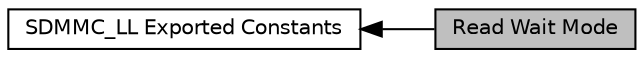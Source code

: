 digraph "Read Wait Mode"
{
  edge [fontname="Helvetica",fontsize="10",labelfontname="Helvetica",labelfontsize="10"];
  node [fontname="Helvetica",fontsize="10",shape=record];
  rankdir=LR;
  Node1 [label="SDMMC_LL Exported Constants",height=0.2,width=0.4,color="black", fillcolor="white", style="filled",URL="$group___s_d_m_m_c___l_l___exported___constants.html"];
  Node0 [label="Read Wait Mode",height=0.2,width=0.4,color="black", fillcolor="grey75", style="filled", fontcolor="black"];
  Node1->Node0 [shape=plaintext, dir="back", style="solid"];
}
